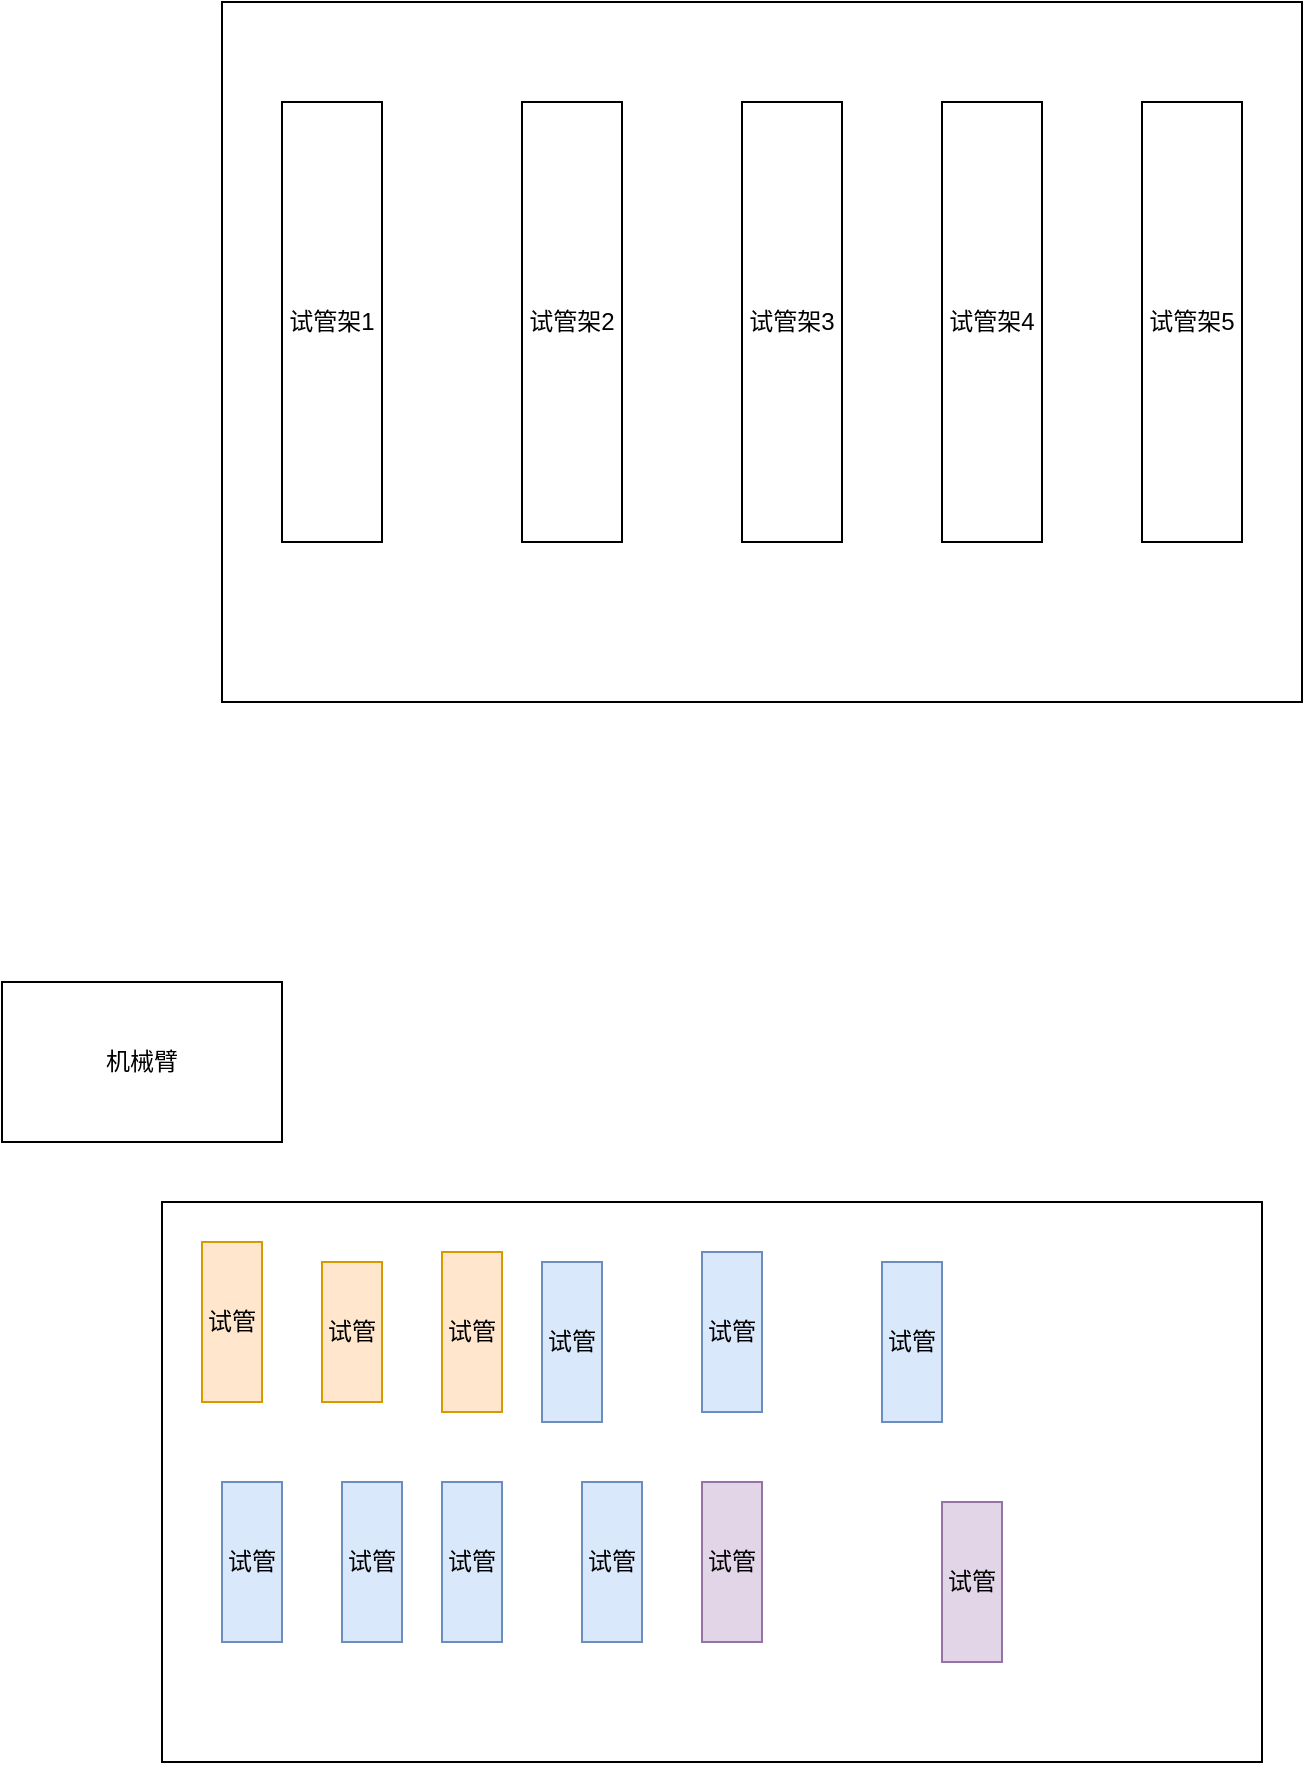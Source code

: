 <mxfile version="24.2.3" type="github">
  <diagram name="第 1 页" id="ACuoTEv1PadcOvCp7TRQ">
    <mxGraphModel dx="2074" dy="1001" grid="1" gridSize="10" guides="1" tooltips="1" connect="1" arrows="1" fold="1" page="1" pageScale="1" pageWidth="827" pageHeight="1169" math="0" shadow="0">
      <root>
        <mxCell id="0" />
        <mxCell id="1" parent="0" />
        <mxCell id="F7WhC4ye6lDkc82479PE-1" value="" style="rounded=0;whiteSpace=wrap;html=1;" vertex="1" parent="1">
          <mxGeometry x="170" y="70" width="540" height="350" as="geometry" />
        </mxCell>
        <mxCell id="F7WhC4ye6lDkc82479PE-2" value="试管架1" style="rounded=0;whiteSpace=wrap;html=1;" vertex="1" parent="1">
          <mxGeometry x="200" y="120" width="50" height="220" as="geometry" />
        </mxCell>
        <mxCell id="F7WhC4ye6lDkc82479PE-3" value="试管架2" style="rounded=0;whiteSpace=wrap;html=1;" vertex="1" parent="1">
          <mxGeometry x="320" y="120" width="50" height="220" as="geometry" />
        </mxCell>
        <mxCell id="F7WhC4ye6lDkc82479PE-4" value="试管架3" style="rounded=0;whiteSpace=wrap;html=1;" vertex="1" parent="1">
          <mxGeometry x="430" y="120" width="50" height="220" as="geometry" />
        </mxCell>
        <mxCell id="F7WhC4ye6lDkc82479PE-5" value="试管架4" style="rounded=0;whiteSpace=wrap;html=1;" vertex="1" parent="1">
          <mxGeometry x="530" y="120" width="50" height="220" as="geometry" />
        </mxCell>
        <mxCell id="F7WhC4ye6lDkc82479PE-6" value="试管架5" style="rounded=0;whiteSpace=wrap;html=1;" vertex="1" parent="1">
          <mxGeometry x="630" y="120" width="50" height="220" as="geometry" />
        </mxCell>
        <mxCell id="F7WhC4ye6lDkc82479PE-8" value="" style="rounded=0;whiteSpace=wrap;html=1;" vertex="1" parent="1">
          <mxGeometry x="140" y="670" width="550" height="280" as="geometry" />
        </mxCell>
        <mxCell id="F7WhC4ye6lDkc82479PE-9" value="机械臂" style="rounded=0;whiteSpace=wrap;html=1;" vertex="1" parent="1">
          <mxGeometry x="60" y="560" width="140" height="80" as="geometry" />
        </mxCell>
        <mxCell id="F7WhC4ye6lDkc82479PE-10" value="试管" style="rounded=0;whiteSpace=wrap;html=1;fillColor=#ffe6cc;strokeColor=#d79b00;" vertex="1" parent="1">
          <mxGeometry x="160" y="690" width="30" height="80" as="geometry" />
        </mxCell>
        <mxCell id="F7WhC4ye6lDkc82479PE-11" value="试管" style="rounded=0;whiteSpace=wrap;html=1;fillColor=#ffe6cc;strokeColor=#d79b00;" vertex="1" parent="1">
          <mxGeometry x="220" y="700" width="30" height="70" as="geometry" />
        </mxCell>
        <mxCell id="F7WhC4ye6lDkc82479PE-12" value="试管" style="rounded=0;whiteSpace=wrap;html=1;fillColor=#dae8fc;strokeColor=#6c8ebf;" vertex="1" parent="1">
          <mxGeometry x="170" y="810" width="30" height="80" as="geometry" />
        </mxCell>
        <mxCell id="F7WhC4ye6lDkc82479PE-13" value="试管" style="rounded=0;whiteSpace=wrap;html=1;fillColor=#dae8fc;strokeColor=#6c8ebf;" vertex="1" parent="1">
          <mxGeometry x="230" y="810" width="30" height="80" as="geometry" />
        </mxCell>
        <mxCell id="F7WhC4ye6lDkc82479PE-14" value="试管" style="rounded=0;whiteSpace=wrap;html=1;fillColor=#ffe6cc;strokeColor=#d79b00;" vertex="1" parent="1">
          <mxGeometry x="280" y="695" width="30" height="80" as="geometry" />
        </mxCell>
        <mxCell id="F7WhC4ye6lDkc82479PE-15" value="试管" style="rounded=0;whiteSpace=wrap;html=1;fillColor=#dae8fc;strokeColor=#6c8ebf;" vertex="1" parent="1">
          <mxGeometry x="280" y="810" width="30" height="80" as="geometry" />
        </mxCell>
        <mxCell id="F7WhC4ye6lDkc82479PE-16" value="试管" style="rounded=0;whiteSpace=wrap;html=1;fillColor=#dae8fc;strokeColor=#6c8ebf;" vertex="1" parent="1">
          <mxGeometry x="330" y="700" width="30" height="80" as="geometry" />
        </mxCell>
        <mxCell id="F7WhC4ye6lDkc82479PE-17" value="试管" style="rounded=0;whiteSpace=wrap;html=1;fillColor=#dae8fc;strokeColor=#6c8ebf;" vertex="1" parent="1">
          <mxGeometry x="350" y="810" width="30" height="80" as="geometry" />
        </mxCell>
        <mxCell id="F7WhC4ye6lDkc82479PE-18" value="试管" style="rounded=0;whiteSpace=wrap;html=1;fillColor=#dae8fc;strokeColor=#6c8ebf;" vertex="1" parent="1">
          <mxGeometry x="410" y="695" width="30" height="80" as="geometry" />
        </mxCell>
        <mxCell id="F7WhC4ye6lDkc82479PE-19" value="试管" style="rounded=0;whiteSpace=wrap;html=1;fillColor=#e1d5e7;strokeColor=#9673a6;" vertex="1" parent="1">
          <mxGeometry x="410" y="810" width="30" height="80" as="geometry" />
        </mxCell>
        <mxCell id="F7WhC4ye6lDkc82479PE-20" value="试管" style="rounded=0;whiteSpace=wrap;html=1;fillColor=#dae8fc;strokeColor=#6c8ebf;" vertex="1" parent="1">
          <mxGeometry x="500" y="700" width="30" height="80" as="geometry" />
        </mxCell>
        <mxCell id="F7WhC4ye6lDkc82479PE-21" value="试管" style="rounded=0;whiteSpace=wrap;html=1;fillColor=#e1d5e7;strokeColor=#9673a6;" vertex="1" parent="1">
          <mxGeometry x="530" y="820" width="30" height="80" as="geometry" />
        </mxCell>
      </root>
    </mxGraphModel>
  </diagram>
</mxfile>
